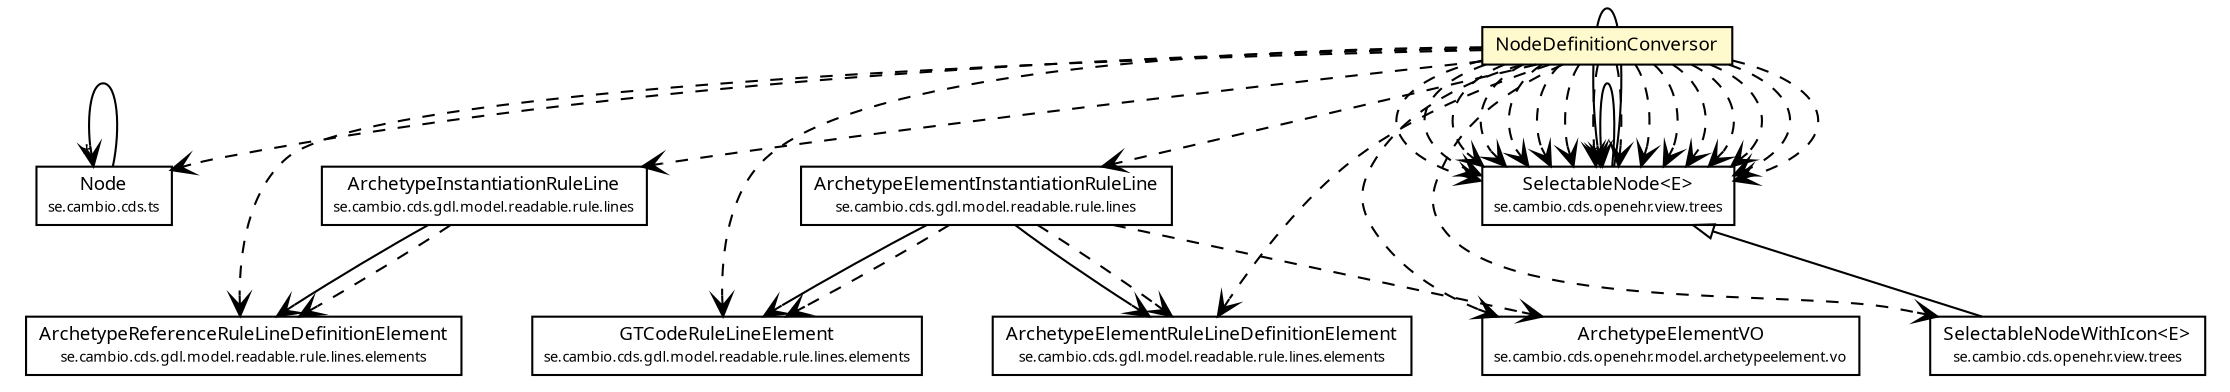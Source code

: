 #!/usr/local/bin/dot
#
# Class diagram 
# Generated by UMLGraph version R5_6 (http://www.umlgraph.org/)
#

digraph G {
	edge [fontname="Trebuchet MS",fontsize=10,labelfontname="Trebuchet MS",labelfontsize=10];
	node [fontname="Trebuchet MS",fontsize=10,shape=plaintext];
	nodesep=0.25;
	ranksep=0.5;
	// se.cambio.cds.ts.Node
	c257784 [label=<<table title="se.cambio.cds.ts.Node" border="0" cellborder="1" cellspacing="0" cellpadding="2" port="p" href="../../../../ts/Node.html">
		<tr><td><table border="0" cellspacing="0" cellpadding="1">
<tr><td align="center" balign="center"><font face="Trebuchet MS"> Node </font></td></tr>
<tr><td align="center" balign="center"><font face="Trebuchet MS" point-size="7.0"> se.cambio.cds.ts </font></td></tr>
		</table></td></tr>
		</table>>, URL="../../../../ts/Node.html", fontname="Trebuchet MS", fontcolor="black", fontsize=9.0];
	// se.cambio.cds.gdl.model.readable.rule.lines.ArchetypeInstantiationRuleLine
	c257877 [label=<<table title="se.cambio.cds.gdl.model.readable.rule.lines.ArchetypeInstantiationRuleLine" border="0" cellborder="1" cellspacing="0" cellpadding="2" port="p" href="../../../model/readable/rule/lines/ArchetypeInstantiationRuleLine.html">
		<tr><td><table border="0" cellspacing="0" cellpadding="1">
<tr><td align="center" balign="center"><font face="Trebuchet MS"> ArchetypeInstantiationRuleLine </font></td></tr>
<tr><td align="center" balign="center"><font face="Trebuchet MS" point-size="7.0"> se.cambio.cds.gdl.model.readable.rule.lines </font></td></tr>
		</table></td></tr>
		</table>>, URL="../../../model/readable/rule/lines/ArchetypeInstantiationRuleLine.html", fontname="Trebuchet MS", fontcolor="black", fontsize=9.0];
	// se.cambio.cds.gdl.model.readable.rule.lines.ArchetypeElementInstantiationRuleLine
	c257878 [label=<<table title="se.cambio.cds.gdl.model.readable.rule.lines.ArchetypeElementInstantiationRuleLine" border="0" cellborder="1" cellspacing="0" cellpadding="2" port="p" href="../../../model/readable/rule/lines/ArchetypeElementInstantiationRuleLine.html">
		<tr><td><table border="0" cellspacing="0" cellpadding="1">
<tr><td align="center" balign="center"><font face="Trebuchet MS"> ArchetypeElementInstantiationRuleLine </font></td></tr>
<tr><td align="center" balign="center"><font face="Trebuchet MS" point-size="7.0"> se.cambio.cds.gdl.model.readable.rule.lines </font></td></tr>
		</table></td></tr>
		</table>>, URL="../../../model/readable/rule/lines/ArchetypeElementInstantiationRuleLine.html", fontname="Trebuchet MS", fontcolor="black", fontsize=9.0];
	// se.cambio.cds.gdl.model.readable.rule.lines.elements.GTCodeRuleLineElement
	c257886 [label=<<table title="se.cambio.cds.gdl.model.readable.rule.lines.elements.GTCodeRuleLineElement" border="0" cellborder="1" cellspacing="0" cellpadding="2" port="p" href="../../../model/readable/rule/lines/elements/GTCodeRuleLineElement.html">
		<tr><td><table border="0" cellspacing="0" cellpadding="1">
<tr><td align="center" balign="center"><font face="Trebuchet MS"> GTCodeRuleLineElement </font></td></tr>
<tr><td align="center" balign="center"><font face="Trebuchet MS" point-size="7.0"> se.cambio.cds.gdl.model.readable.rule.lines.elements </font></td></tr>
		</table></td></tr>
		</table>>, URL="../../../model/readable/rule/lines/elements/GTCodeRuleLineElement.html", fontname="Trebuchet MS", fontcolor="black", fontsize=9.0];
	// se.cambio.cds.gdl.model.readable.rule.lines.elements.ArchetypeReferenceRuleLineDefinitionElement
	c257895 [label=<<table title="se.cambio.cds.gdl.model.readable.rule.lines.elements.ArchetypeReferenceRuleLineDefinitionElement" border="0" cellborder="1" cellspacing="0" cellpadding="2" port="p" href="../../../model/readable/rule/lines/elements/ArchetypeReferenceRuleLineDefinitionElement.html">
		<tr><td><table border="0" cellspacing="0" cellpadding="1">
<tr><td align="center" balign="center"><font face="Trebuchet MS"> ArchetypeReferenceRuleLineDefinitionElement </font></td></tr>
<tr><td align="center" balign="center"><font face="Trebuchet MS" point-size="7.0"> se.cambio.cds.gdl.model.readable.rule.lines.elements </font></td></tr>
		</table></td></tr>
		</table>>, URL="../../../model/readable/rule/lines/elements/ArchetypeReferenceRuleLineDefinitionElement.html", fontname="Trebuchet MS", fontcolor="black", fontsize=9.0];
	// se.cambio.cds.gdl.model.readable.rule.lines.elements.ArchetypeElementRuleLineDefinitionElement
	c257897 [label=<<table title="se.cambio.cds.gdl.model.readable.rule.lines.elements.ArchetypeElementRuleLineDefinitionElement" border="0" cellborder="1" cellspacing="0" cellpadding="2" port="p" href="../../../model/readable/rule/lines/elements/ArchetypeElementRuleLineDefinitionElement.html">
		<tr><td><table border="0" cellspacing="0" cellpadding="1">
<tr><td align="center" balign="center"><font face="Trebuchet MS"> ArchetypeElementRuleLineDefinitionElement </font></td></tr>
<tr><td align="center" balign="center"><font face="Trebuchet MS" point-size="7.0"> se.cambio.cds.gdl.model.readable.rule.lines.elements </font></td></tr>
		</table></td></tr>
		</table>>, URL="../../../model/readable/rule/lines/elements/ArchetypeElementRuleLineDefinitionElement.html", fontname="Trebuchet MS", fontcolor="black", fontsize=9.0];
	// se.cambio.cds.openehr.model.archetypeelement.vo.ArchetypeElementVO
	c257912 [label=<<table title="se.cambio.cds.openehr.model.archetypeelement.vo.ArchetypeElementVO" border="0" cellborder="1" cellspacing="0" cellpadding="2" port="p" href="../../../../openehr/model/archetypeelement/vo/ArchetypeElementVO.html">
		<tr><td><table border="0" cellspacing="0" cellpadding="1">
<tr><td align="center" balign="center"><font face="Trebuchet MS"> ArchetypeElementVO </font></td></tr>
<tr><td align="center" balign="center"><font face="Trebuchet MS" point-size="7.0"> se.cambio.cds.openehr.model.archetypeelement.vo </font></td></tr>
		</table></td></tr>
		</table>>, URL="../../../../openehr/model/archetypeelement/vo/ArchetypeElementVO.html", fontname="Trebuchet MS", fontcolor="black", fontsize=9.0];
	// se.cambio.cds.openehr.view.trees.SelectableNodeWithIcon<E>
	c257995 [label=<<table title="se.cambio.cds.openehr.view.trees.SelectableNodeWithIcon" border="0" cellborder="1" cellspacing="0" cellpadding="2" port="p" href="../../../../openehr/view/trees/SelectableNodeWithIcon.html">
		<tr><td><table border="0" cellspacing="0" cellpadding="1">
<tr><td align="center" balign="center"><font face="Trebuchet MS"> SelectableNodeWithIcon&lt;E&gt; </font></td></tr>
<tr><td align="center" balign="center"><font face="Trebuchet MS" point-size="7.0"> se.cambio.cds.openehr.view.trees </font></td></tr>
		</table></td></tr>
		</table>>, URL="../../../../openehr/view/trees/SelectableNodeWithIcon.html", fontname="Trebuchet MS", fontcolor="black", fontsize=9.0];
	// se.cambio.cds.openehr.view.trees.SelectableNode<E>
	c257996 [label=<<table title="se.cambio.cds.openehr.view.trees.SelectableNode" border="0" cellborder="1" cellspacing="0" cellpadding="2" port="p" href="../../../../openehr/view/trees/SelectableNode.html">
		<tr><td><table border="0" cellspacing="0" cellpadding="1">
<tr><td align="center" balign="center"><font face="Trebuchet MS"> SelectableNode&lt;E&gt; </font></td></tr>
<tr><td align="center" balign="center"><font face="Trebuchet MS" point-size="7.0"> se.cambio.cds.openehr.view.trees </font></td></tr>
		</table></td></tr>
		</table>>, URL="../../../../openehr/view/trees/SelectableNode.html", fontname="Trebuchet MS", fontcolor="black", fontsize=9.0];
	// se.cambio.cds.gdl.editor.view.util.NodeDefinitionConversor
	c258141 [label=<<table title="se.cambio.cds.gdl.editor.view.util.NodeDefinitionConversor" border="0" cellborder="1" cellspacing="0" cellpadding="2" port="p" bgcolor="lemonChiffon" href="./NodeDefinitionConversor.html">
		<tr><td><table border="0" cellspacing="0" cellpadding="1">
<tr><td align="center" balign="center"><font face="Trebuchet MS"> NodeDefinitionConversor </font></td></tr>
		</table></td></tr>
		</table>>, URL="./NodeDefinitionConversor.html", fontname="Trebuchet MS", fontcolor="black", fontsize=9.0];
	//se.cambio.cds.openehr.view.trees.SelectableNodeWithIcon<E> extends se.cambio.cds.openehr.view.trees.SelectableNode<E>
	c257996:p -> c257995:p [dir=back,arrowtail=empty];
	// se.cambio.cds.ts.Node NAVASSOC se.cambio.cds.ts.Node
	c257784:p -> c257784:p [taillabel="", label="", headlabel="*", fontname="Trebuchet MS", fontcolor="black", fontsize=10.0, color="black", arrowhead=open];
	// se.cambio.cds.gdl.model.readable.rule.lines.ArchetypeInstantiationRuleLine NAVASSOC se.cambio.cds.gdl.model.readable.rule.lines.elements.ArchetypeReferenceRuleLineDefinitionElement
	c257877:p -> c257895:p [taillabel="", label="", headlabel="", fontname="Trebuchet MS", fontcolor="black", fontsize=10.0, color="black", arrowhead=open];
	// se.cambio.cds.gdl.model.readable.rule.lines.ArchetypeElementInstantiationRuleLine NAVASSOC se.cambio.cds.gdl.model.readable.rule.lines.elements.ArchetypeElementRuleLineDefinitionElement
	c257878:p -> c257897:p [taillabel="", label="", headlabel="", fontname="Trebuchet MS", fontcolor="black", fontsize=10.0, color="black", arrowhead=open];
	// se.cambio.cds.gdl.model.readable.rule.lines.ArchetypeElementInstantiationRuleLine NAVASSOC se.cambio.cds.gdl.model.readable.rule.lines.elements.GTCodeRuleLineElement
	c257878:p -> c257886:p [taillabel="", label="", headlabel="", fontname="Trebuchet MS", fontcolor="black", fontsize=10.0, color="black", arrowhead=open];
	// se.cambio.cds.openehr.view.trees.SelectableNode<E> NAVASSOC se.cambio.cds.openehr.view.trees.SelectableNode<E>
	c257996:p -> c257996:p [taillabel="", label="", headlabel="", fontname="Trebuchet MS", fontcolor="black", fontsize=10.0, color="black", arrowhead=open];
	// se.cambio.cds.openehr.view.trees.SelectableNode<E> NAVASSOC se.cambio.cds.openehr.view.trees.SelectableNode<E>
	c257996:p -> c257996:p [taillabel="", label="", headlabel="*", fontname="Trebuchet MS", fontcolor="black", fontsize=10.0, color="black", arrowhead=open];
	// se.cambio.cds.gdl.model.readable.rule.lines.ArchetypeInstantiationRuleLine DEPEND se.cambio.cds.gdl.model.readable.rule.lines.elements.ArchetypeReferenceRuleLineDefinitionElement
	c257877:p -> c257895:p [taillabel="", label="", headlabel="", fontname="Trebuchet MS", fontcolor="black", fontsize=10.0, color="black", arrowhead=open, style=dashed];
	// se.cambio.cds.gdl.model.readable.rule.lines.ArchetypeElementInstantiationRuleLine DEPEND se.cambio.cds.gdl.model.readable.rule.lines.elements.ArchetypeElementRuleLineDefinitionElement
	c257878:p -> c257897:p [taillabel="", label="", headlabel="", fontname="Trebuchet MS", fontcolor="black", fontsize=10.0, color="black", arrowhead=open, style=dashed];
	// se.cambio.cds.gdl.model.readable.rule.lines.ArchetypeElementInstantiationRuleLine DEPEND se.cambio.cds.gdl.model.readable.rule.lines.elements.GTCodeRuleLineElement
	c257878:p -> c257886:p [taillabel="", label="", headlabel="", fontname="Trebuchet MS", fontcolor="black", fontsize=10.0, color="black", arrowhead=open, style=dashed];
	// se.cambio.cds.gdl.model.readable.rule.lines.ArchetypeElementInstantiationRuleLine DEPEND se.cambio.cds.openehr.model.archetypeelement.vo.ArchetypeElementVO
	c257878:p -> c257912:p [taillabel="", label="", headlabel="", fontname="Trebuchet MS", fontcolor="black", fontsize=10.0, color="black", arrowhead=open, style=dashed];
	// se.cambio.cds.gdl.editor.view.util.NodeDefinitionConversor DEPEND se.cambio.cds.gdl.model.readable.rule.lines.elements.ArchetypeElementRuleLineDefinitionElement
	c258141:p -> c257897:p [taillabel="", label="", headlabel="", fontname="Trebuchet MS", fontcolor="black", fontsize=10.0, color="black", arrowhead=open, style=dashed];
	// se.cambio.cds.gdl.editor.view.util.NodeDefinitionConversor DEPEND se.cambio.cds.openehr.view.trees.SelectableNode<E>
	c258141:p -> c257996:p [taillabel="", label="", headlabel="", fontname="Trebuchet MS", fontcolor="black", fontsize=10.0, color="black", arrowhead=open, style=dashed];
	// se.cambio.cds.gdl.editor.view.util.NodeDefinitionConversor DEPEND se.cambio.cds.openehr.view.trees.SelectableNode<E>
	c258141:p -> c257996:p [taillabel="", label="", headlabel="", fontname="Trebuchet MS", fontcolor="black", fontsize=10.0, color="black", arrowhead=open, style=dashed];
	// se.cambio.cds.gdl.editor.view.util.NodeDefinitionConversor DEPEND se.cambio.cds.openehr.view.trees.SelectableNode<E>
	c258141:p -> c257996:p [taillabel="", label="", headlabel="", fontname="Trebuchet MS", fontcolor="black", fontsize=10.0, color="black", arrowhead=open, style=dashed];
	// se.cambio.cds.gdl.editor.view.util.NodeDefinitionConversor DEPEND se.cambio.cds.openehr.view.trees.SelectableNode<E>
	c258141:p -> c257996:p [taillabel="", label="", headlabel="", fontname="Trebuchet MS", fontcolor="black", fontsize=10.0, color="black", arrowhead=open, style=dashed];
	// se.cambio.cds.gdl.editor.view.util.NodeDefinitionConversor DEPEND se.cambio.cds.gdl.model.readable.rule.lines.ArchetypeInstantiationRuleLine
	c258141:p -> c257877:p [taillabel="", label="", headlabel="", fontname="Trebuchet MS", fontcolor="black", fontsize=10.0, color="black", arrowhead=open, style=dashed];
	// se.cambio.cds.gdl.editor.view.util.NodeDefinitionConversor DEPEND se.cambio.cds.openehr.view.trees.SelectableNode<E>
	c258141:p -> c257996:p [taillabel="", label="", headlabel="", fontname="Trebuchet MS", fontcolor="black", fontsize=10.0, color="black", arrowhead=open, style=dashed];
	// se.cambio.cds.gdl.editor.view.util.NodeDefinitionConversor DEPEND se.cambio.cds.openehr.view.trees.SelectableNode<E>
	c258141:p -> c257996:p [taillabel="", label="", headlabel="", fontname="Trebuchet MS", fontcolor="black", fontsize=10.0, color="black", arrowhead=open, style=dashed];
	// se.cambio.cds.gdl.editor.view.util.NodeDefinitionConversor DEPEND se.cambio.cds.openehr.view.trees.SelectableNode<E>
	c258141:p -> c257996:p [taillabel="", label="", headlabel="", fontname="Trebuchet MS", fontcolor="black", fontsize=10.0, color="black", arrowhead=open, style=dashed];
	// se.cambio.cds.gdl.editor.view.util.NodeDefinitionConversor DEPEND se.cambio.cds.openehr.view.trees.SelectableNode<E>
	c258141:p -> c257996:p [taillabel="", label="", headlabel="", fontname="Trebuchet MS", fontcolor="black", fontsize=10.0, color="black", arrowhead=open, style=dashed];
	// se.cambio.cds.gdl.editor.view.util.NodeDefinitionConversor DEPEND se.cambio.cds.openehr.view.trees.SelectableNode<E>
	c258141:p -> c257996:p [taillabel="", label="", headlabel="", fontname="Trebuchet MS", fontcolor="black", fontsize=10.0, color="black", arrowhead=open, style=dashed];
	// se.cambio.cds.gdl.editor.view.util.NodeDefinitionConversor DEPEND se.cambio.cds.openehr.view.trees.SelectableNode<E>
	c258141:p -> c257996:p [taillabel="", label="", headlabel="", fontname="Trebuchet MS", fontcolor="black", fontsize=10.0, color="black", arrowhead=open, style=dashed];
	// se.cambio.cds.gdl.editor.view.util.NodeDefinitionConversor DEPEND se.cambio.cds.openehr.view.trees.SelectableNode<E>
	c258141:p -> c257996:p [taillabel="", label="", headlabel="", fontname="Trebuchet MS", fontcolor="black", fontsize=10.0, color="black", arrowhead=open, style=dashed];
	// se.cambio.cds.gdl.editor.view.util.NodeDefinitionConversor DEPEND se.cambio.cds.openehr.view.trees.SelectableNode<E>
	c258141:p -> c257996:p [taillabel="", label="", headlabel="", fontname="Trebuchet MS", fontcolor="black", fontsize=10.0, color="black", arrowhead=open, style=dashed];
	// se.cambio.cds.gdl.editor.view.util.NodeDefinitionConversor DEPEND se.cambio.cds.openehr.view.trees.SelectableNode<E>
	c258141:p -> c257996:p [taillabel="", label="", headlabel="", fontname="Trebuchet MS", fontcolor="black", fontsize=10.0, color="black", arrowhead=open, style=dashed];
	// se.cambio.cds.gdl.editor.view.util.NodeDefinitionConversor DEPEND se.cambio.cds.openehr.view.trees.SelectableNode<E>
	c258141:p -> c257996:p [taillabel="", label="", headlabel="", fontname="Trebuchet MS", fontcolor="black", fontsize=10.0, color="black", arrowhead=open, style=dashed];
	// se.cambio.cds.gdl.editor.view.util.NodeDefinitionConversor DEPEND se.cambio.cds.openehr.view.trees.SelectableNodeWithIcon<E>
	c258141:p -> c257995:p [taillabel="", label="", headlabel="", fontname="Trebuchet MS", fontcolor="black", fontsize=10.0, color="black", arrowhead=open, style=dashed];
	// se.cambio.cds.gdl.editor.view.util.NodeDefinitionConversor DEPEND se.cambio.cds.openehr.view.trees.SelectableNode<E>
	c258141:p -> c257996:p [taillabel="", label="", headlabel="", fontname="Trebuchet MS", fontcolor="black", fontsize=10.0, color="black", arrowhead=open, style=dashed];
	// se.cambio.cds.gdl.editor.view.util.NodeDefinitionConversor DEPEND se.cambio.cds.gdl.model.readable.rule.lines.ArchetypeElementInstantiationRuleLine
	c258141:p -> c257878:p [taillabel="", label="", headlabel="", fontname="Trebuchet MS", fontcolor="black", fontsize=10.0, color="black", arrowhead=open, style=dashed];
	// se.cambio.cds.gdl.editor.view.util.NodeDefinitionConversor DEPEND se.cambio.cds.gdl.model.readable.rule.lines.elements.GTCodeRuleLineElement
	c258141:p -> c257886:p [taillabel="", label="", headlabel="", fontname="Trebuchet MS", fontcolor="black", fontsize=10.0, color="black", arrowhead=open, style=dashed];
	// se.cambio.cds.gdl.editor.view.util.NodeDefinitionConversor DEPEND se.cambio.cds.gdl.model.readable.rule.lines.elements.ArchetypeReferenceRuleLineDefinitionElement
	c258141:p -> c257895:p [taillabel="", label="", headlabel="", fontname="Trebuchet MS", fontcolor="black", fontsize=10.0, color="black", arrowhead=open, style=dashed];
	// se.cambio.cds.gdl.editor.view.util.NodeDefinitionConversor DEPEND se.cambio.cds.openehr.view.trees.SelectableNode<E>
	c258141:p -> c257996:p [taillabel="", label="", headlabel="", fontname="Trebuchet MS", fontcolor="black", fontsize=10.0, color="black", arrowhead=open, style=dashed];
	// se.cambio.cds.gdl.editor.view.util.NodeDefinitionConversor DEPEND se.cambio.cds.ts.Node
	c258141:p -> c257784:p [taillabel="", label="", headlabel="", fontname="Trebuchet MS", fontcolor="black", fontsize=10.0, color="black", arrowhead=open, style=dashed];
	// se.cambio.cds.gdl.editor.view.util.NodeDefinitionConversor DEPEND se.cambio.cds.openehr.model.archetypeelement.vo.ArchetypeElementVO
	c258141:p -> c257912:p [taillabel="", label="", headlabel="", fontname="Trebuchet MS", fontcolor="black", fontsize=10.0, color="black", arrowhead=open, style=dashed];
}

